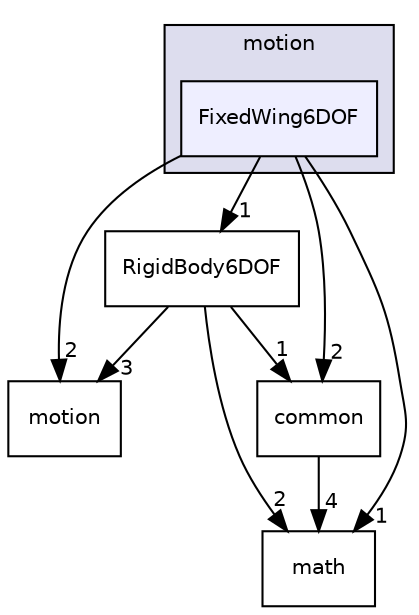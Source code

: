 digraph "/root/scrimmage/scrimmage/include/scrimmage/plugins/motion/FixedWing6DOF" {
  compound=true
  node [ fontsize="10", fontname="Helvetica"];
  edge [ labelfontsize="10", labelfontname="Helvetica"];
  subgraph clusterdir_accb3fd3c749527533ae278fdffb4d13 {
    graph [ bgcolor="#ddddee", pencolor="black", label="motion" fontname="Helvetica", fontsize="10", URL="dir_accb3fd3c749527533ae278fdffb4d13.html"]
  dir_d8d20d9b8df923a6c6649a0bbe852336 [shape=box, label="FixedWing6DOF", style="filled", fillcolor="#eeeeff", pencolor="black", URL="dir_d8d20d9b8df923a6c6649a0bbe852336.html"];
  }
  dir_edb592701dc45cc21f3d1cc2e72efe9a [shape=box label="common" URL="dir_edb592701dc45cc21f3d1cc2e72efe9a.html"];
  dir_225ac9950e75cf8b57b2a00ffecc8137 [shape=box label="motion" URL="dir_225ac9950e75cf8b57b2a00ffecc8137.html"];
  dir_4281587931951fcc16b7a6ccc116b5d1 [shape=box label="math" URL="dir_4281587931951fcc16b7a6ccc116b5d1.html"];
  dir_55d3984138c5dccfffce51958269efb9 [shape=box label="RigidBody6DOF" URL="dir_55d3984138c5dccfffce51958269efb9.html"];
  dir_edb592701dc45cc21f3d1cc2e72efe9a->dir_4281587931951fcc16b7a6ccc116b5d1 [headlabel="4", labeldistance=1.5 headhref="dir_000007_000010.html"];
  dir_d8d20d9b8df923a6c6649a0bbe852336->dir_edb592701dc45cc21f3d1cc2e72efe9a [headlabel="2", labeldistance=1.5 headhref="dir_000112_000007.html"];
  dir_d8d20d9b8df923a6c6649a0bbe852336->dir_225ac9950e75cf8b57b2a00ffecc8137 [headlabel="2", labeldistance=1.5 headhref="dir_000112_000012.html"];
  dir_d8d20d9b8df923a6c6649a0bbe852336->dir_4281587931951fcc16b7a6ccc116b5d1 [headlabel="1", labeldistance=1.5 headhref="dir_000112_000010.html"];
  dir_d8d20d9b8df923a6c6649a0bbe852336->dir_55d3984138c5dccfffce51958269efb9 [headlabel="1", labeldistance=1.5 headhref="dir_000112_000117.html"];
  dir_55d3984138c5dccfffce51958269efb9->dir_edb592701dc45cc21f3d1cc2e72efe9a [headlabel="1", labeldistance=1.5 headhref="dir_000117_000007.html"];
  dir_55d3984138c5dccfffce51958269efb9->dir_225ac9950e75cf8b57b2a00ffecc8137 [headlabel="3", labeldistance=1.5 headhref="dir_000117_000012.html"];
  dir_55d3984138c5dccfffce51958269efb9->dir_4281587931951fcc16b7a6ccc116b5d1 [headlabel="2", labeldistance=1.5 headhref="dir_000117_000010.html"];
}
